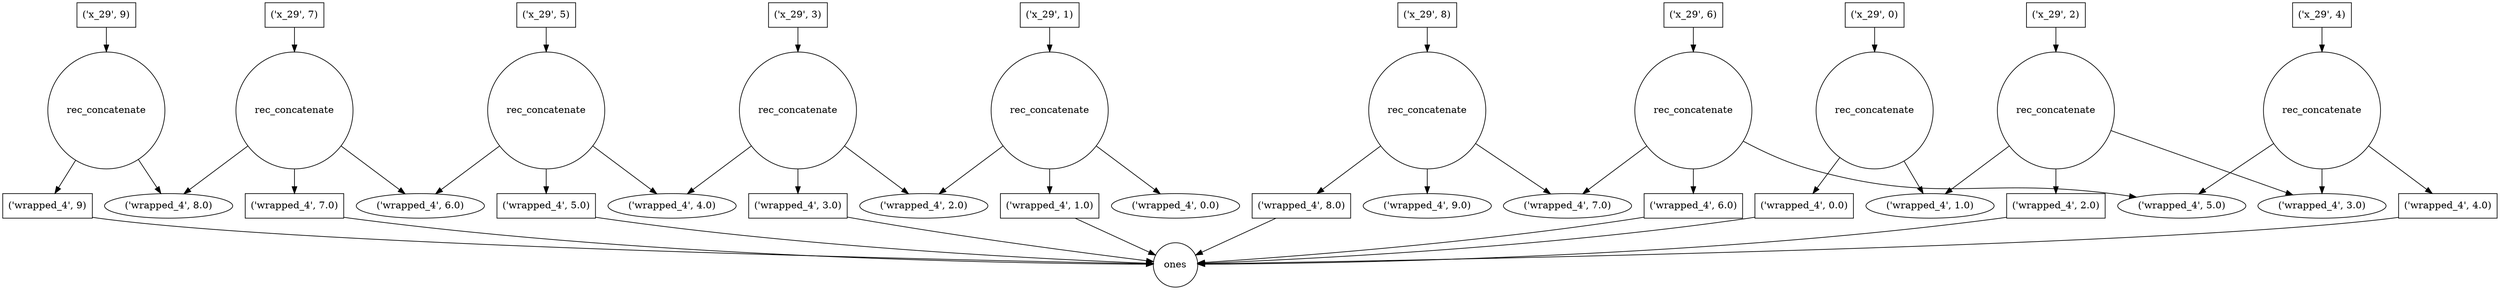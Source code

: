 strict digraph G {
"('x_29', 9)" [shape=box];
"('wrapped_4', 1)" [shape=box, label="('wrapped_4', 1.0)"];
"('x_29', 5)" [shape=box];
"('wrapped_4', 4)" [shape=box, label="('wrapped_4', 4.0)"];
"-2551355230494673386" [shape=circle, label=rec_concatenate];
"('x_29', 1)" [shape=box];
8189502093578886810 [shape=circle, label=rec_concatenate];
"('wrapped_4', 9)" [shape=box, label="('wrapped_4', 9)"];
7889674571669185820 [shape=circle, label=rec_concatenate];
"('wrapped_4', 0)" [shape=box, label="('wrapped_4', 0.0)"];
"((<function ones at 0x7fa6a14ff230>, (10,)), 'function')" [shape=circle, label=ones];
4641777338045507491 [shape=circle, label=rec_concatenate];
3069064298403941158 [shape=circle, label=rec_concatenate];
"('x_29', 6)" [shape=box];
413736646920075179 [shape=circle, label=rec_concatenate];
"('wrapped_4', 7)" [shape=box, label="('wrapped_4', 7.0)"];
"('x_29', 2)" [shape=box];
"('wrapped_4', 8)" [shape=box, label="('wrapped_4', 8.0)"];
"('wrapped_4', 3)" [shape=box, label="('wrapped_4', 3.0)"];
8024542183109562945 [shape=circle, label=rec_concatenate];
"('x_29', 7)" [shape=box];
"('wrapped_4', 5)" [shape=box, label="('wrapped_4', 5.0)"];
"('wrapped_4', 6)" [shape=box, label="('wrapped_4', 6.0)"];
"-2017982996079001288" [shape=circle, label=rec_concatenate];
"('x_29', 3)" [shape=box];
"('wrapped_4', 2)" [shape=box, label="('wrapped_4', 2.0)"];
"('x_29', 8)" [shape=box];
"('x_29', 4)" [shape=box];
"-5826960810646537867" [shape=circle, label=rec_concatenate];
"-1681867494336398729" [shape=circle, label=rec_concatenate];
"('x_29', 0)" [shape=box];
"('x_29', 9)" -> "-2551355230494673386";
"('wrapped_4', 1)" -> "((<function ones at 0x7fa6a14ff230>, (10,)), 'function')";
"('x_29', 5)" -> 8189502093578886810;
"('wrapped_4', 4)" -> "((<function ones at 0x7fa6a14ff230>, (10,)), 'function')";
"-2551355230494673386" -> "('wrapped_4', 8.0)";
"-2551355230494673386" -> "('wrapped_4', 9)";
"('x_29', 1)" -> 3069064298403941158;
8189502093578886810 -> "('wrapped_4', 4.0)";
8189502093578886810 -> "('wrapped_4', 6.0)";
8189502093578886810 -> "('wrapped_4', 5)";
"('wrapped_4', 9)" -> "((<function ones at 0x7fa6a14ff230>, (10,)), 'function')";
7889674571669185820 -> "('wrapped_4', 8.0)";
7889674571669185820 -> "('wrapped_4', 7)";
7889674571669185820 -> "('wrapped_4', 6.0)";
"('wrapped_4', 0)" -> "((<function ones at 0x7fa6a14ff230>, (10,)), 'function')";
4641777338045507491 -> "('wrapped_4', 0)";
4641777338045507491 -> "('wrapped_4', 1.0)";
3069064298403941158 -> "('wrapped_4', 0.0)";
3069064298403941158 -> "('wrapped_4', 2.0)";
3069064298403941158 -> "('wrapped_4', 1)";
"('x_29', 6)" -> 413736646920075179;
413736646920075179 -> "('wrapped_4', 7.0)";
413736646920075179 -> "('wrapped_4', 6)";
413736646920075179 -> "('wrapped_4', 5.0)";
"('wrapped_4', 7)" -> "((<function ones at 0x7fa6a14ff230>, (10,)), 'function')";
"('x_29', 2)" -> "-1681867494336398729";
"('wrapped_4', 8)" -> "((<function ones at 0x7fa6a14ff230>, (10,)), 'function')";
"('wrapped_4', 3)" -> "((<function ones at 0x7fa6a14ff230>, (10,)), 'function')";
8024542183109562945 -> "('wrapped_4', 4)";
8024542183109562945 -> "('wrapped_4', 3.0)";
8024542183109562945 -> "('wrapped_4', 5.0)";
"('x_29', 7)" -> 7889674571669185820;
"('wrapped_4', 5)" -> "((<function ones at 0x7fa6a14ff230>, (10,)), 'function')";
"('wrapped_4', 6)" -> "((<function ones at 0x7fa6a14ff230>, (10,)), 'function')";
"-2017982996079001288" -> "('wrapped_4', 2.0)";
"-2017982996079001288" -> "('wrapped_4', 4.0)";
"-2017982996079001288" -> "('wrapped_4', 3)";
"('x_29', 3)" -> "-2017982996079001288";
"('wrapped_4', 2)" -> "((<function ones at 0x7fa6a14ff230>, (10,)), 'function')";
"('x_29', 8)" -> "-5826960810646537867";
"('x_29', 4)" -> 8024542183109562945;
"-5826960810646537867" -> "('wrapped_4', 8)";
"-5826960810646537867" -> "('wrapped_4', 7.0)";
"-5826960810646537867" -> "('wrapped_4', 9.0)";
"-1681867494336398729" -> "('wrapped_4', 2)";
"-1681867494336398729" -> "('wrapped_4', 1.0)";
"-1681867494336398729" -> "('wrapped_4', 3.0)";
"('x_29', 0)" -> 4641777338045507491;
}
